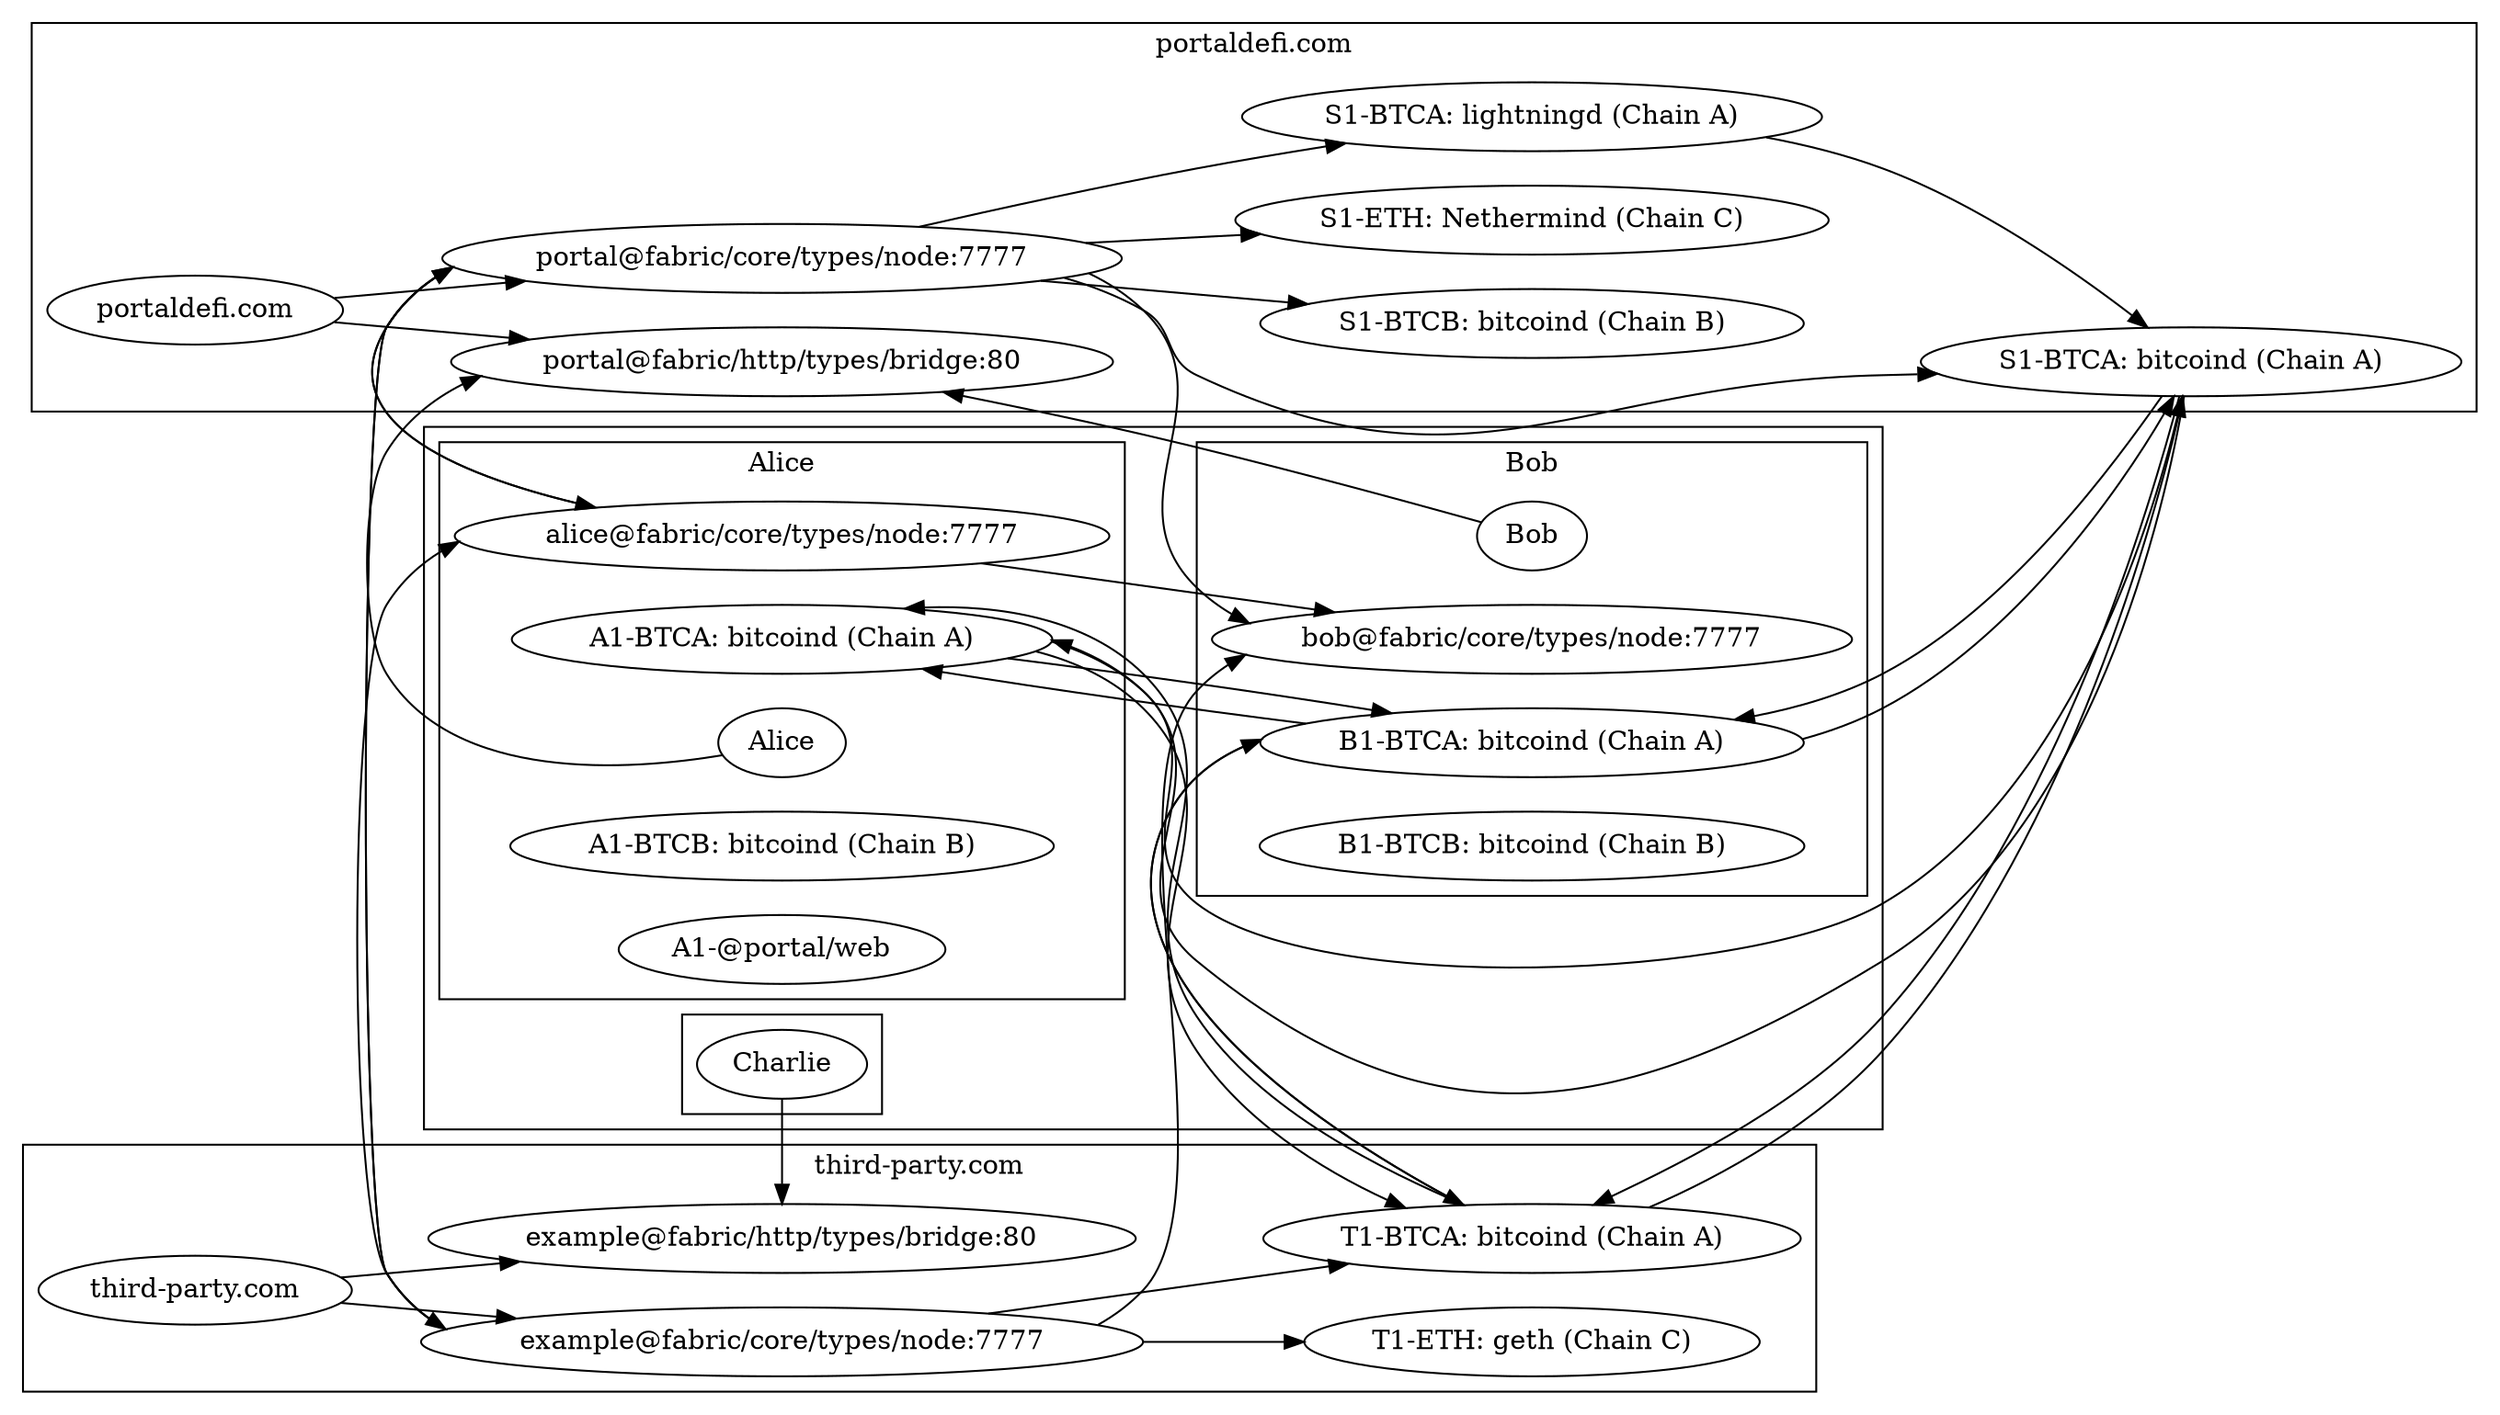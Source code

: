 digraph Portal {
  rankdir = LR

  subgraph cluster_portal {
    label = "portaldefi.com"

    "portaldefi.com"

    "portal@fabric/core/types/node:7777"
    "portal@fabric/http/types/bridge:80"

    "S1-BTCA: bitcoind (Chain A)"
    "S1-BTCB: bitcoind (Chain B)"
    "S1-ETH: Nethermind (Chain C)"

    "S1-BTCA: lightningd (Chain A)"
  }

  subgraph cluster_outsider {
    label = "third-party.com"

    "third-party.com"

    "example@fabric/core/types/node:7777"
    "example@fabric/http/types/bridge:80"

    "T1-BTCA: bitcoind (Chain A)"
    "T1-ETH: geth (Chain C)"
  }

  "portaldefi.com" -> {
    "portal@fabric/core/types/node:7777"
    "portal@fabric/http/types/bridge:80"
  }

  "portal@fabric/core/types/node:7777" -> {
    "S1-BTCA: bitcoind (Chain A)"
    "S1-BTCB: bitcoind (Chain B)"
    "S1-ETH: Nethermind (Chain C)"
    "S1-BTCA: lightningd (Chain A)"
  }

  "S1-BTCA: lightningd (Chain A)" -> "S1-BTCA: bitcoind (Chain A)"

  "third-party.com" -> {
    "example@fabric/core/types/node:7777"
    "example@fabric/http/types/bridge:80"
  }

  "example@fabric/core/types/node:7777" -> {
    "T1-BTCA: bitcoind (Chain A)"
    "T1-ETH: geth (Chain C)"
  }

  # Networks (Fabric)
  "portal@fabric/core/types/node:7777" -> {
    "example@fabric/core/types/node:7777"
    "alice@fabric/core/types/node:7777"
    "bob@fabric/core/types/node:7777"
  }

  "example@fabric/core/types/node:7777" -> {
    "portal@fabric/core/types/node:7777"
    "alice@fabric/core/types/node:7777"
    "bob@fabric/core/types/node:7777"
  }

  "alice@fabric/core/types/node:7777" -> {
    "portal@fabric/core/types/node:7777"
    "bob@fabric/core/types/node:7777"
  }

  # BTC A Nodes
  "S1-BTCA: bitcoind (Chain A)" -> {
    "T1-BTCA: bitcoind (Chain A)"
    "A1-BTCA: bitcoind (Chain A)"
    "B1-BTCA: bitcoind (Chain A)"
  }

  "T1-BTCA: bitcoind (Chain A)" -> {
    "A1-BTCA: bitcoind (Chain A)"
    "S1-BTCA: bitcoind (Chain A)"
    "B1-BTCA: bitcoind (Chain A)"
  }

  "A1-BTCA: bitcoind (Chain A)" -> {
    "T1-BTCA: bitcoind (Chain A)"
    "S1-BTCA: bitcoind (Chain A)"
    "B1-BTCA: bitcoind (Chain A)"
  }

  "B1-BTCA: bitcoind (Chain A)" -> {
    "S1-BTCA: bitcoind (Chain A)"
    "T1-BTCA: bitcoind (Chain A)"
    "A1-BTCA: bitcoind (Chain A)"
  }

  # Fabric
  subgraph cluster_fabric {
    label = "Fabric Network"
  }

  # Users
  subgraph cluster_users {
    subgraph cluster_alice {
      label = "Alice"
      "Alice"
      "alice@fabric/core/types/node:7777"
      "A1-BTCA: bitcoind (Chain A)"
      "A1-BTCB: bitcoind (Chain B)"
      "A1-@portal/web"
    }

    subgraph cluster_bob {
      label = "Bob"
      "Bob"
      "bob@fabric/core/types/node:7777"
      "B1-BTCA: bitcoind (Chain A)"
      "B1-BTCB: bitcoind (Chain B)"
    }

    subgraph cluster_charlie {
      "Charlie"
    }
  }

  {
    "Alice"
    "Bob"
  } -> "portal@fabric/http/types/bridge:80"

  {
    "Charlie"
  } -> "example@fabric/http/types/bridge:80"
}
